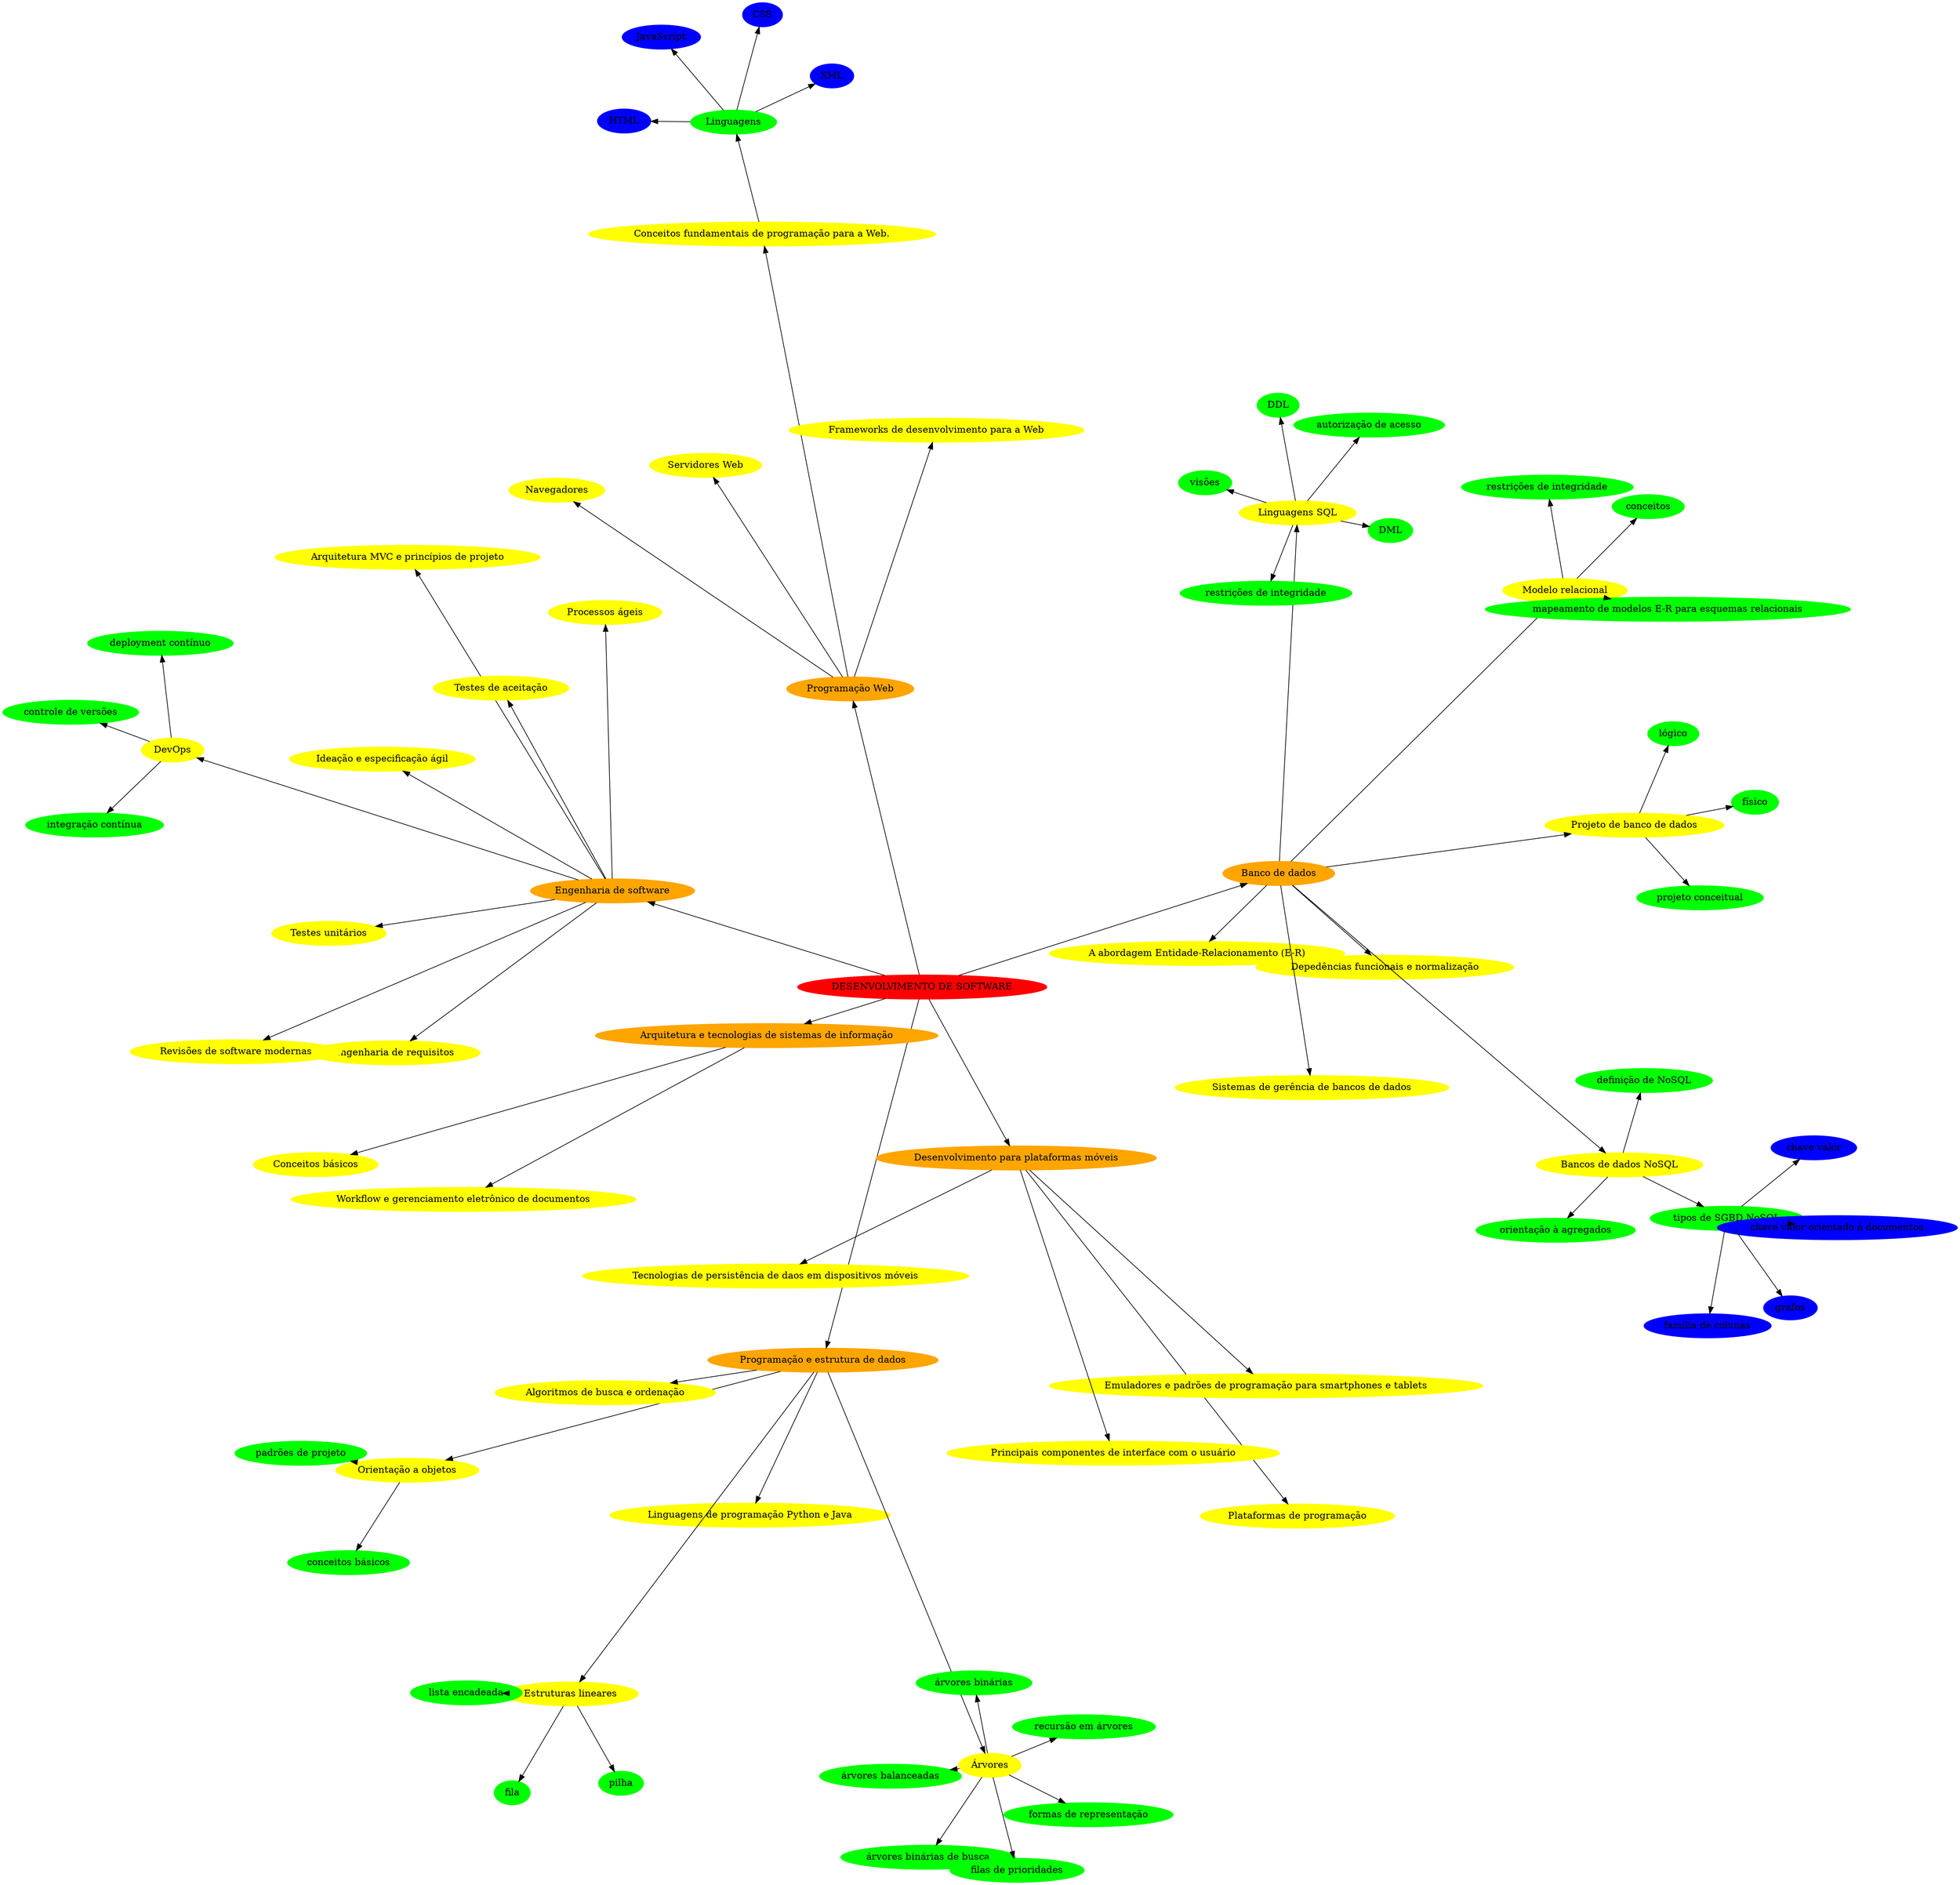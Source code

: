digraph {
    
    layout=neato
    
    tema [label="DESENVOLVIMENTO DE SOFTWARE", style=filled, color=red];
    a [label="Programação e estrutura de dados", style=filled, color=orange];
    a1 [label="Linguagens de programação Python e Java", style=filled, color=yellow];
    a2 [label="Orientação a objetos", style=filled, color=yellow];
    a2a [label="conceitos básicos", style=filled, color=green]
    a2b [label="padrões de projeto", style=filled, color=green]
    a3 [label="Algoritmos de busca e ordenação", style=filled, color=yellow];
    a4 [label="Estruturas lineares", style=filled, color=yellow];
    a4a [label="lista encadeada", style=filled, color=green];
    a4b [label="pilha", style=filled, color=green];
    a4c [label="fila", style=filled, color=green];
    a5 [label="Árvores", style=filled, color=yellow];
    a5a [label="formas de representação", style=filled, color=green];
    a5b [label="recursão em árvores", style=filled, color=green];
    a5c [label="árvores binárias", style=filled, color=green];
    a5d [label="árvores binárias de busca", style=filled, color=green];
    a5e [label="filas de prioridades", style=filled, color=green];
    a5f [label="árvores balanceadas", style=filled, color=green];
    b [label="Programação Web", style=filled, color=orange];
    b1 [label="Conceitos fundamentais de programação para a Web.", style=filled, color=yellow];
    b1a [label="Linguagens", style=filled, color=green];
    b1a1 [label="HTML", style=filled, color=blue];
    b1a2 [label="XML", style=filled, color=blue];
    b1a3 [label="CSS", style=filled, color=blue];
    b1a4 [label="JavaScript", style=filled, color=blue];
    b2 [label="Navegadores", style=filled, color=yellow];
    b3 [label="Frameworks de desenvolvimento para a Web", style=filled, color=yellow];
    b4 [label="Servidores Web", style=filled, color=yellow];
    c [label="Desenvolvimento para plataformas móveis", style=filled, color=orange];
    c1 [label="Plataformas de programação", style=filled, color=yellow];
    c2 [label="Emuladores e padrões de programação para smartphones e tablets", style=filled, color=yellow];
    c3 [label="Principais componentes de interface com o usuário", style=filled, color=yellow];
    c4 [label="Tecnologias de persistência de daos em dispositivos móveis", style=filled, color=yellow];
    d [label="Engenharia de software", style=filled, color=orange];
    d1 [label="Processos ágeis", style=filled, color=yellow];
    d2 [label="Engenharia de requisitos", style=filled, color=yellow];
    d3 [label="Ideação e especificação ágil", style=filled, color=yellow];
    d4 [label="Arquitetura MVC e princípios de projeto", style=filled, color=yellow];
    d5 [label="Testes unitários", style=filled, color=yellow];
    d6 [label="Revisões de software modernas", style=filled, color=yellow];
    d7 [label="DevOps", style=filled, color=yellow];
    d7a [label="controle de versões", style=filled, color=green];
    d7b [label="integração contínua", style=filled, color=green];
    d7c [label="deployment contínuo", style=filled, color=green];
    d8 [label="Testes de aceitação", style=filled, color=yellow];
    e [label="Banco de dados", style=filled, color=orange];
    e1 [label="Projeto de banco de dados", style=filled, color=yellow];
    e1a [label="projeto conceitual", style=filled, color=green];
    e1b [label="lógico", style=filled, color=green];
    e1c [label="físico", style=filled, color=green];
    e2 [label="A abordagem Entidade-Relacionamento (E-R)", style=filled, color=yellow];
    e3 [label="Modelo relacional", style=filled, color=yellow];
    e3a [label="conceitos", style=filled, color=green];
    e3b [label="restrições de integridade", style=filled, color=green];
    e3c [label="mapeamento de modelos E-R para esquemas relacionais", style=filled, color=green];
    e4 [label="Depedências funcionais e normalização", style=filled, color=yellow];
    e5 [label="Linguagens SQL", style=filled, color=yellow];
    e5a [label="DDL", style=filled, color=green];
    e5b [label="DML", style=filled, color=green];
    e5c [label="restrições de integridade", style=filled, color=green];
    e5d [label="visões", style=filled, color=green];
    e5e [label="autorização de acesso", style=filled, color=green];
    e6 [label="Sistemas de gerência de bancos de dados", style=filled, color=yellow];
    e7 [label="Bancos de dados NoSQL", style=filled, color=yellow];
    e7a [label="definição de NoSQL", style=filled, color=green];
    e7b [label="orientação à agregados", style=filled, color=green];
    e7c [label="tipos de SGBD NoSQL", style=filled, color=green];
    e7c1 [label="chave valor", style=filled, color=blue];
    e7c2 [label="chave valor orientado à documentos", style=filled, color=blue];
    e7c3 [label="família de colunas", style=filled, color=blue];
    e7c4 [label="grafos", style=filled, color=blue];
    f [label="Arquitetura e tecnologias de sistemas de informação", style=filled, color=orange];
    f1 [label="Conceitos básicos", style=filled, color=yellow];
    f2 [label="Workflow e gerenciamento eletrônico de documentos", style=filled, color=yellow];
    

    tema -> {a,b,c,d,e,f} [len=5];
    a -> {a1,a2,a3,a4,a4,a5} [len=6];
    a2 -> {a2a,a2b} [len=2];
    a4 -> {a4a,a4b,a4c} [len=2];
    a5 -> {a5a,a5b,a5c,a5d,a5e,a5f} [len=2];
    b -> {b1,b2,b3,b4} [len=6];
    b1 -> b1a [len=2]
    b1a -> {b1a1,b1a2,b1a3,b1a4} [len=2];
    c -> {c1,c2,c3,c4} [len=6]; 
    d -> {d1,d2,d3,d4,d5,d6,d7,d8} [len=6];
    d7 -> {d7a,d7b,d7c} [len=2];
    e -> {e1,e2,e3,e4,e5,e6,e7} [len=6];
    e1 -> {e1a,e1b,e1c} [len=2];
    e3 -> {e3a,e3b,e3c} [len=2];
    e5 -> {e5a,e5b,e5c,e5d,e5e} [len=2];
    e7 -> {e7a,e7b,e7c} [len=2];
    e7c -> {e7c1,e7c2,e7c3,e7c4} [len=2];
    f -> {f1,f2} [len=6];
     
    
}